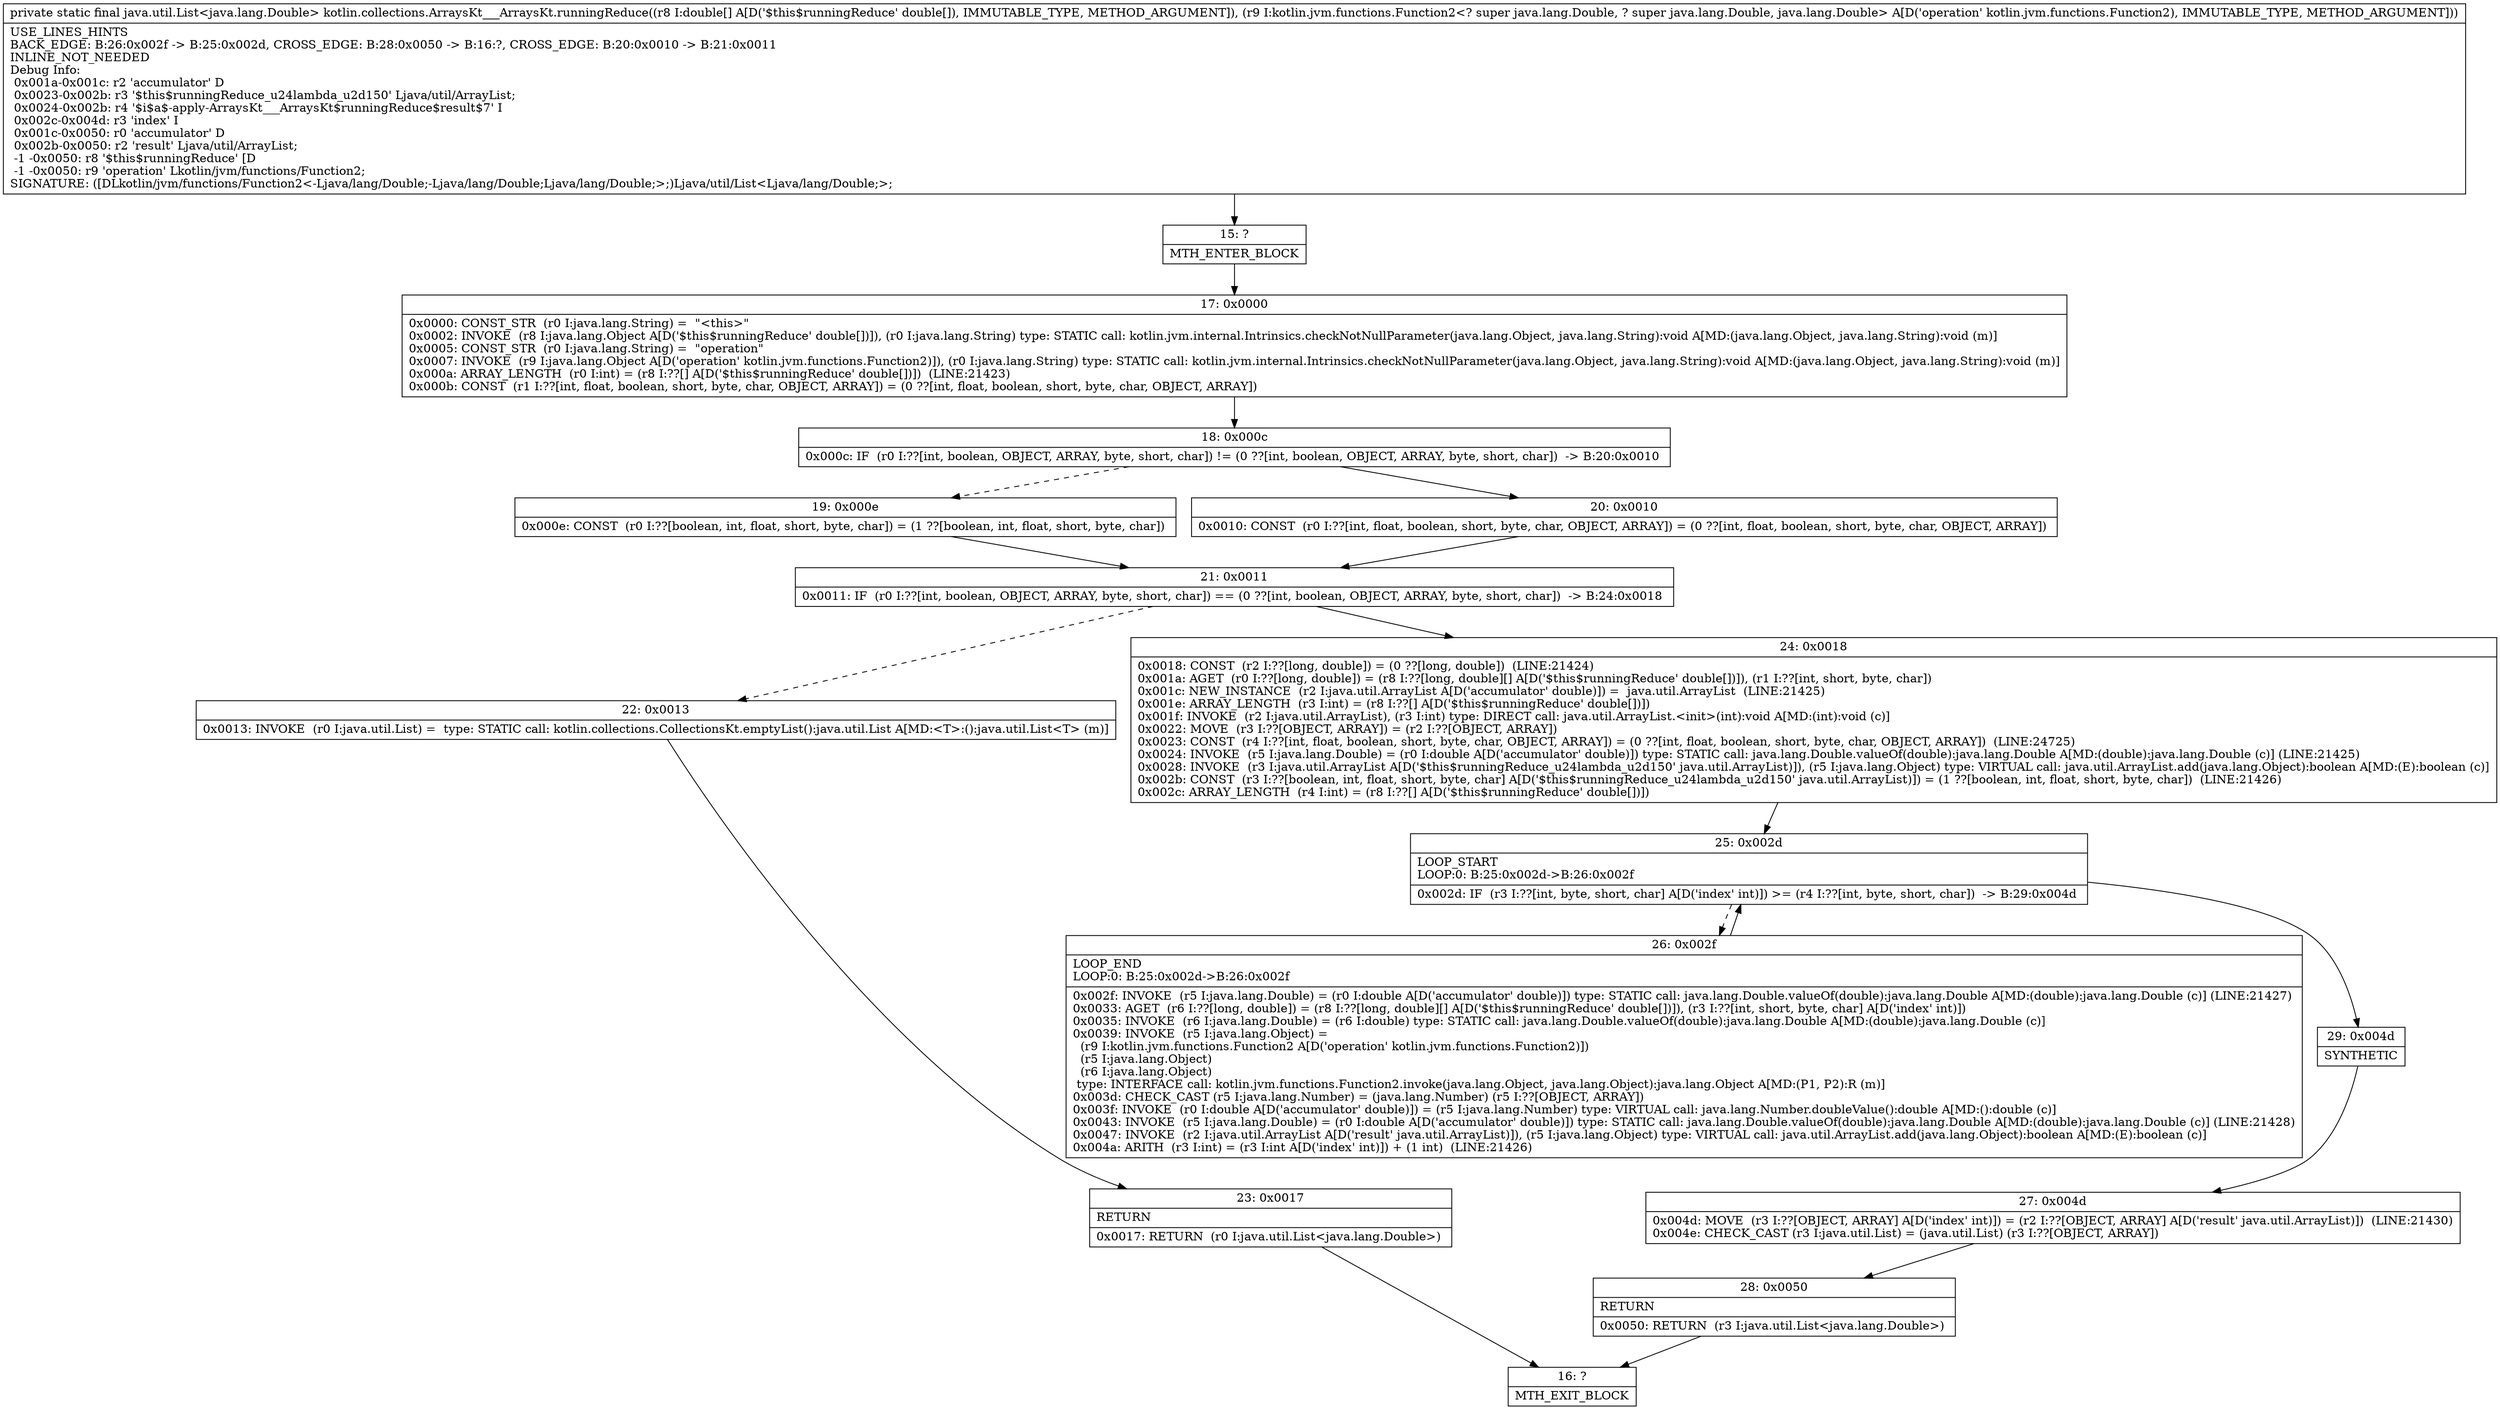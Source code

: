 digraph "CFG forkotlin.collections.ArraysKt___ArraysKt.runningReduce([DLkotlin\/jvm\/functions\/Function2;)Ljava\/util\/List;" {
Node_15 [shape=record,label="{15\:\ ?|MTH_ENTER_BLOCK\l}"];
Node_17 [shape=record,label="{17\:\ 0x0000|0x0000: CONST_STR  (r0 I:java.lang.String) =  \"\<this\>\" \l0x0002: INVOKE  (r8 I:java.lang.Object A[D('$this$runningReduce' double[])]), (r0 I:java.lang.String) type: STATIC call: kotlin.jvm.internal.Intrinsics.checkNotNullParameter(java.lang.Object, java.lang.String):void A[MD:(java.lang.Object, java.lang.String):void (m)]\l0x0005: CONST_STR  (r0 I:java.lang.String) =  \"operation\" \l0x0007: INVOKE  (r9 I:java.lang.Object A[D('operation' kotlin.jvm.functions.Function2)]), (r0 I:java.lang.String) type: STATIC call: kotlin.jvm.internal.Intrinsics.checkNotNullParameter(java.lang.Object, java.lang.String):void A[MD:(java.lang.Object, java.lang.String):void (m)]\l0x000a: ARRAY_LENGTH  (r0 I:int) = (r8 I:??[] A[D('$this$runningReduce' double[])])  (LINE:21423)\l0x000b: CONST  (r1 I:??[int, float, boolean, short, byte, char, OBJECT, ARRAY]) = (0 ??[int, float, boolean, short, byte, char, OBJECT, ARRAY]) \l}"];
Node_18 [shape=record,label="{18\:\ 0x000c|0x000c: IF  (r0 I:??[int, boolean, OBJECT, ARRAY, byte, short, char]) != (0 ??[int, boolean, OBJECT, ARRAY, byte, short, char])  \-\> B:20:0x0010 \l}"];
Node_19 [shape=record,label="{19\:\ 0x000e|0x000e: CONST  (r0 I:??[boolean, int, float, short, byte, char]) = (1 ??[boolean, int, float, short, byte, char]) \l}"];
Node_21 [shape=record,label="{21\:\ 0x0011|0x0011: IF  (r0 I:??[int, boolean, OBJECT, ARRAY, byte, short, char]) == (0 ??[int, boolean, OBJECT, ARRAY, byte, short, char])  \-\> B:24:0x0018 \l}"];
Node_22 [shape=record,label="{22\:\ 0x0013|0x0013: INVOKE  (r0 I:java.util.List) =  type: STATIC call: kotlin.collections.CollectionsKt.emptyList():java.util.List A[MD:\<T\>:():java.util.List\<T\> (m)]\l}"];
Node_23 [shape=record,label="{23\:\ 0x0017|RETURN\l|0x0017: RETURN  (r0 I:java.util.List\<java.lang.Double\>) \l}"];
Node_16 [shape=record,label="{16\:\ ?|MTH_EXIT_BLOCK\l}"];
Node_24 [shape=record,label="{24\:\ 0x0018|0x0018: CONST  (r2 I:??[long, double]) = (0 ??[long, double])  (LINE:21424)\l0x001a: AGET  (r0 I:??[long, double]) = (r8 I:??[long, double][] A[D('$this$runningReduce' double[])]), (r1 I:??[int, short, byte, char]) \l0x001c: NEW_INSTANCE  (r2 I:java.util.ArrayList A[D('accumulator' double)]) =  java.util.ArrayList  (LINE:21425)\l0x001e: ARRAY_LENGTH  (r3 I:int) = (r8 I:??[] A[D('$this$runningReduce' double[])]) \l0x001f: INVOKE  (r2 I:java.util.ArrayList), (r3 I:int) type: DIRECT call: java.util.ArrayList.\<init\>(int):void A[MD:(int):void (c)]\l0x0022: MOVE  (r3 I:??[OBJECT, ARRAY]) = (r2 I:??[OBJECT, ARRAY]) \l0x0023: CONST  (r4 I:??[int, float, boolean, short, byte, char, OBJECT, ARRAY]) = (0 ??[int, float, boolean, short, byte, char, OBJECT, ARRAY])  (LINE:24725)\l0x0024: INVOKE  (r5 I:java.lang.Double) = (r0 I:double A[D('accumulator' double)]) type: STATIC call: java.lang.Double.valueOf(double):java.lang.Double A[MD:(double):java.lang.Double (c)] (LINE:21425)\l0x0028: INVOKE  (r3 I:java.util.ArrayList A[D('$this$runningReduce_u24lambda_u2d150' java.util.ArrayList)]), (r5 I:java.lang.Object) type: VIRTUAL call: java.util.ArrayList.add(java.lang.Object):boolean A[MD:(E):boolean (c)]\l0x002b: CONST  (r3 I:??[boolean, int, float, short, byte, char] A[D('$this$runningReduce_u24lambda_u2d150' java.util.ArrayList)]) = (1 ??[boolean, int, float, short, byte, char])  (LINE:21426)\l0x002c: ARRAY_LENGTH  (r4 I:int) = (r8 I:??[] A[D('$this$runningReduce' double[])]) \l}"];
Node_25 [shape=record,label="{25\:\ 0x002d|LOOP_START\lLOOP:0: B:25:0x002d\-\>B:26:0x002f\l|0x002d: IF  (r3 I:??[int, byte, short, char] A[D('index' int)]) \>= (r4 I:??[int, byte, short, char])  \-\> B:29:0x004d \l}"];
Node_26 [shape=record,label="{26\:\ 0x002f|LOOP_END\lLOOP:0: B:25:0x002d\-\>B:26:0x002f\l|0x002f: INVOKE  (r5 I:java.lang.Double) = (r0 I:double A[D('accumulator' double)]) type: STATIC call: java.lang.Double.valueOf(double):java.lang.Double A[MD:(double):java.lang.Double (c)] (LINE:21427)\l0x0033: AGET  (r6 I:??[long, double]) = (r8 I:??[long, double][] A[D('$this$runningReduce' double[])]), (r3 I:??[int, short, byte, char] A[D('index' int)]) \l0x0035: INVOKE  (r6 I:java.lang.Double) = (r6 I:double) type: STATIC call: java.lang.Double.valueOf(double):java.lang.Double A[MD:(double):java.lang.Double (c)]\l0x0039: INVOKE  (r5 I:java.lang.Object) = \l  (r9 I:kotlin.jvm.functions.Function2 A[D('operation' kotlin.jvm.functions.Function2)])\l  (r5 I:java.lang.Object)\l  (r6 I:java.lang.Object)\l type: INTERFACE call: kotlin.jvm.functions.Function2.invoke(java.lang.Object, java.lang.Object):java.lang.Object A[MD:(P1, P2):R (m)]\l0x003d: CHECK_CAST (r5 I:java.lang.Number) = (java.lang.Number) (r5 I:??[OBJECT, ARRAY]) \l0x003f: INVOKE  (r0 I:double A[D('accumulator' double)]) = (r5 I:java.lang.Number) type: VIRTUAL call: java.lang.Number.doubleValue():double A[MD:():double (c)]\l0x0043: INVOKE  (r5 I:java.lang.Double) = (r0 I:double A[D('accumulator' double)]) type: STATIC call: java.lang.Double.valueOf(double):java.lang.Double A[MD:(double):java.lang.Double (c)] (LINE:21428)\l0x0047: INVOKE  (r2 I:java.util.ArrayList A[D('result' java.util.ArrayList)]), (r5 I:java.lang.Object) type: VIRTUAL call: java.util.ArrayList.add(java.lang.Object):boolean A[MD:(E):boolean (c)]\l0x004a: ARITH  (r3 I:int) = (r3 I:int A[D('index' int)]) + (1 int)  (LINE:21426)\l}"];
Node_29 [shape=record,label="{29\:\ 0x004d|SYNTHETIC\l}"];
Node_27 [shape=record,label="{27\:\ 0x004d|0x004d: MOVE  (r3 I:??[OBJECT, ARRAY] A[D('index' int)]) = (r2 I:??[OBJECT, ARRAY] A[D('result' java.util.ArrayList)])  (LINE:21430)\l0x004e: CHECK_CAST (r3 I:java.util.List) = (java.util.List) (r3 I:??[OBJECT, ARRAY]) \l}"];
Node_28 [shape=record,label="{28\:\ 0x0050|RETURN\l|0x0050: RETURN  (r3 I:java.util.List\<java.lang.Double\>) \l}"];
Node_20 [shape=record,label="{20\:\ 0x0010|0x0010: CONST  (r0 I:??[int, float, boolean, short, byte, char, OBJECT, ARRAY]) = (0 ??[int, float, boolean, short, byte, char, OBJECT, ARRAY]) \l}"];
MethodNode[shape=record,label="{private static final java.util.List\<java.lang.Double\> kotlin.collections.ArraysKt___ArraysKt.runningReduce((r8 I:double[] A[D('$this$runningReduce' double[]), IMMUTABLE_TYPE, METHOD_ARGUMENT]), (r9 I:kotlin.jvm.functions.Function2\<? super java.lang.Double, ? super java.lang.Double, java.lang.Double\> A[D('operation' kotlin.jvm.functions.Function2), IMMUTABLE_TYPE, METHOD_ARGUMENT]))  | USE_LINES_HINTS\lBACK_EDGE: B:26:0x002f \-\> B:25:0x002d, CROSS_EDGE: B:28:0x0050 \-\> B:16:?, CROSS_EDGE: B:20:0x0010 \-\> B:21:0x0011\lINLINE_NOT_NEEDED\lDebug Info:\l  0x001a\-0x001c: r2 'accumulator' D\l  0x0023\-0x002b: r3 '$this$runningReduce_u24lambda_u2d150' Ljava\/util\/ArrayList;\l  0x0024\-0x002b: r4 '$i$a$\-apply\-ArraysKt___ArraysKt$runningReduce$result$7' I\l  0x002c\-0x004d: r3 'index' I\l  0x001c\-0x0050: r0 'accumulator' D\l  0x002b\-0x0050: r2 'result' Ljava\/util\/ArrayList;\l  \-1 \-0x0050: r8 '$this$runningReduce' [D\l  \-1 \-0x0050: r9 'operation' Lkotlin\/jvm\/functions\/Function2;\lSIGNATURE: ([DLkotlin\/jvm\/functions\/Function2\<\-Ljava\/lang\/Double;\-Ljava\/lang\/Double;Ljava\/lang\/Double;\>;)Ljava\/util\/List\<Ljava\/lang\/Double;\>;\l}"];
MethodNode -> Node_15;Node_15 -> Node_17;
Node_17 -> Node_18;
Node_18 -> Node_19[style=dashed];
Node_18 -> Node_20;
Node_19 -> Node_21;
Node_21 -> Node_22[style=dashed];
Node_21 -> Node_24;
Node_22 -> Node_23;
Node_23 -> Node_16;
Node_24 -> Node_25;
Node_25 -> Node_26[style=dashed];
Node_25 -> Node_29;
Node_26 -> Node_25;
Node_29 -> Node_27;
Node_27 -> Node_28;
Node_28 -> Node_16;
Node_20 -> Node_21;
}

